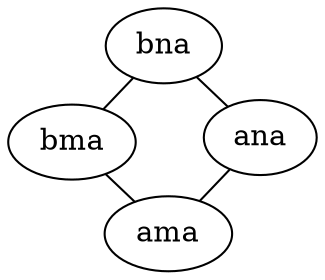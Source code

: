 strict graph {
    graph [splines=true overlap=false layout=sfdp];
bna -- ana
bna -- bma
ama -- bma
ama -- ana
bma -- bna
bma -- ama
ana -- bna
ana -- ama
}

